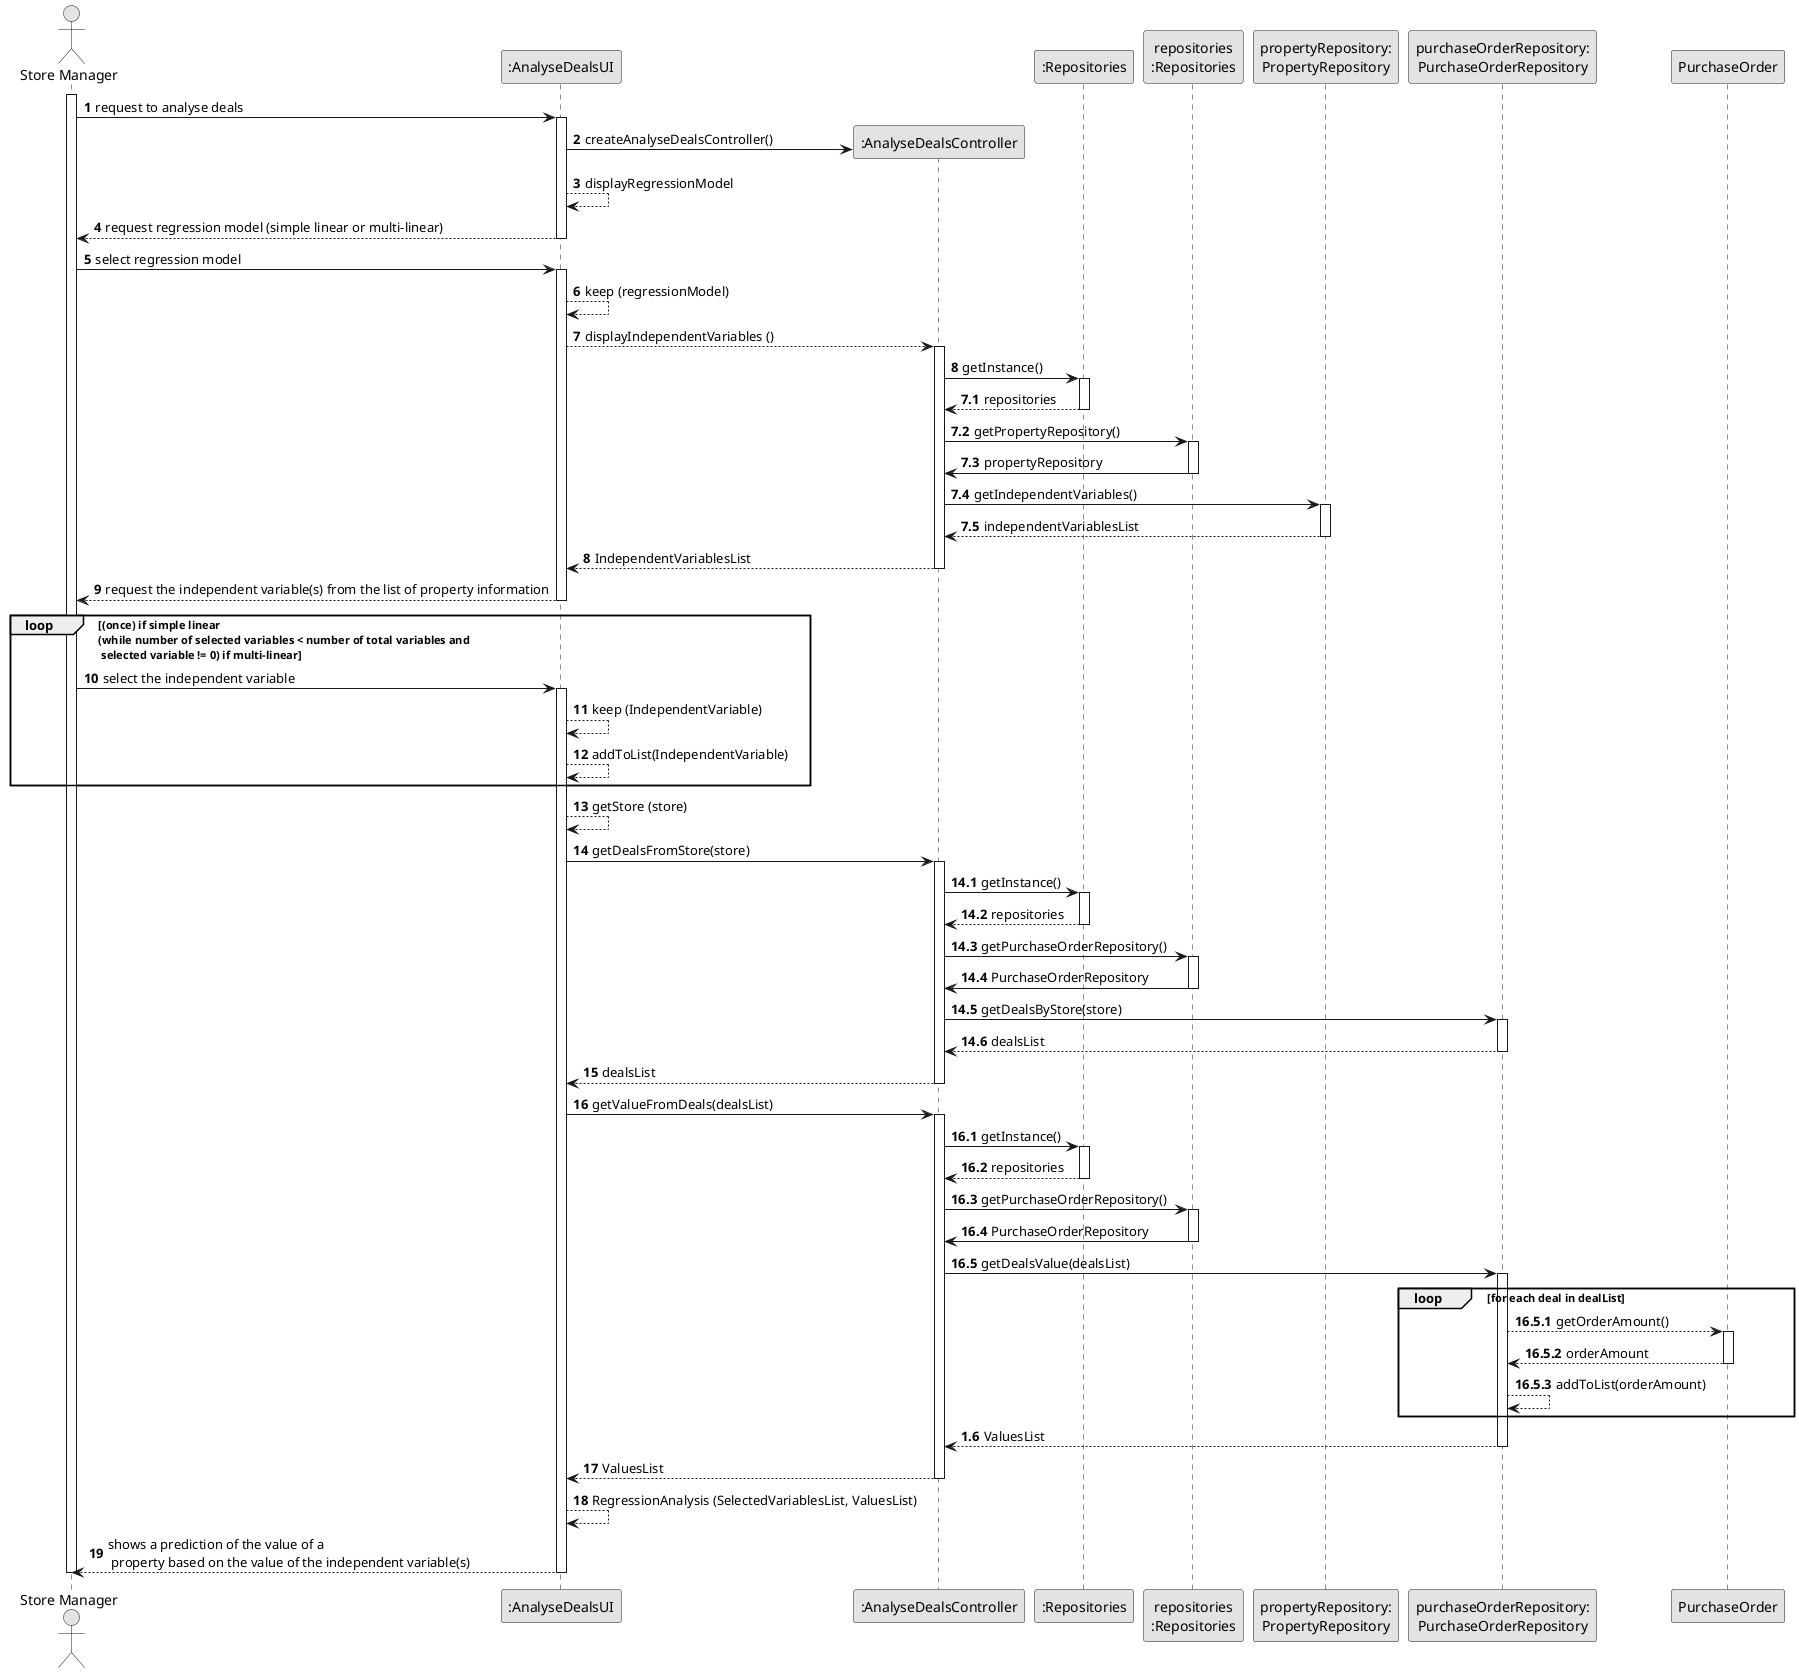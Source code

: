 @startuml
skinparam monochrome true
skinparam packageStyle rectangle
skinparam shadowing false



autonumber

actor "Store Manager" as SM
participant ":AnalyseDealsUI" as UI
participant ":AnalyseDealsController" as CTRL
participant ":Repositories" as RepositorySingleton
participant "repositories\n:Repositories" as PLAT
participant "propertyRepository:\nPropertyRepository" as PROPR
participant "purchaseOrderRepository:\nPurchaseOrderRepository" as OR
participant "PurchaseOrder" as OFF


activate SM

    SM -> UI : request to analyse deals

    activate UI
    UI -> CTRL** : createAnalyseDealsController()


    UI --> UI : displayRegressionModel

    deactivate CTRL

    UI --> SM : request regression model (simple linear or multi-linear)


    deactivate UI


    SM -> UI : select regression model

    activate UI
    UI --> UI : keep (regressionModel)

    UI --> CTRL : displayIndependentVariables ()
   activate CTRL

       CTRL -> RepositorySingleton : getInstance()
       autonumber 7.1
              activate RepositorySingleton

                  RepositorySingleton --> CTRL: repositories
              deactivate RepositorySingleton

              CTRL -> PLAT : getPropertyRepository()
              activate PLAT

                  PLAT -> CTRL : propertyRepository
              deactivate PLAT

              CTRL -> PROPR : getIndependentVariables()
              activate PROPR

                  PROPR --> CTRL : independentVariablesList
              deactivate PROPR


   autonumber 8

    CTRL --> UI : IndependentVariablesList
    deactivate CTRL


    UI --> SM : request the independent variable(s) from the list of property information
    deactivate UI
    loop (once) if simple linear\n(while number of selected variables < number of total variables and\n selected variable != 0) if multi-linear


    SM -> UI : select the independent variable

    activate UI



    UI --> UI : keep (IndependentVariable)

    UI --> UI : addToList(IndependentVariable)
    end

     UI --> UI : getStore (store)

    UI -> CTRL: getDealsFromStore(store)
    autonumber 14.1
        activate CTRL
         CTRL -> RepositorySingleton : getInstance()
        activate RepositorySingleton

            RepositorySingleton --> CTRL: repositories
        deactivate RepositorySingleton

        CTRL -> PLAT : getPurchaseOrderRepository()
        activate PLAT

            PLAT -> CTRL : PurchaseOrderRepository
        deactivate PLAT

        CTRL -> OR : getDealsByStore(store)
        activate OR
        OR --> CTRL : dealsList
        deactivate OR


        autonumber 15

    CTRL --> UI : dealsList
    deactivate CTRL

    UI -> CTRL: getValueFromDeals(dealsList)
    autonumber 16.1
        activate CTRL
        CTRL -> RepositorySingleton : getInstance()
            activate RepositorySingleton

                RepositorySingleton --> CTRL: repositories
            deactivate RepositorySingleton

            CTRL -> PLAT : getPurchaseOrderRepository()
            activate PLAT

                PLAT -> CTRL : PurchaseOrderRepository
            deactivate PLAT

            CTRL -> OR : getDealsValue(dealsList)
            activate OR
            autonumber 16.5.1

            loop for each deal in dealList
            OR --> OFF : getOrderAmount()
             activate OFF
            OFF --> OR : orderAmount
            deactivate OFF


            OR --> OR : addToList(orderAmount)
            end
            autonumber 1.6
            OR --> CTRL : ValuesList
            deactivate OR

            autonumber 17

        CTRL --> UI : ValuesList
        deactivate CTRL

    UI --> UI : RegressionAnalysis (SelectedVariablesList, ValuesList)




    UI --> SM :shows a prediction of the value of a\n property based on the value of the independent variable(s)

    deactivate UI


deactivate SM



@enduml